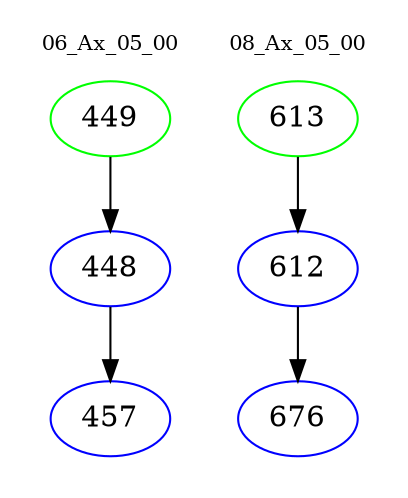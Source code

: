 digraph{
subgraph cluster_0 {
color = white
label = "06_Ax_05_00";
fontsize=10;
T0_449 [label="449", color="green"]
T0_449 -> T0_448 [color="black"]
T0_448 [label="448", color="blue"]
T0_448 -> T0_457 [color="black"]
T0_457 [label="457", color="blue"]
}
subgraph cluster_1 {
color = white
label = "08_Ax_05_00";
fontsize=10;
T1_613 [label="613", color="green"]
T1_613 -> T1_612 [color="black"]
T1_612 [label="612", color="blue"]
T1_612 -> T1_676 [color="black"]
T1_676 [label="676", color="blue"]
}
}
